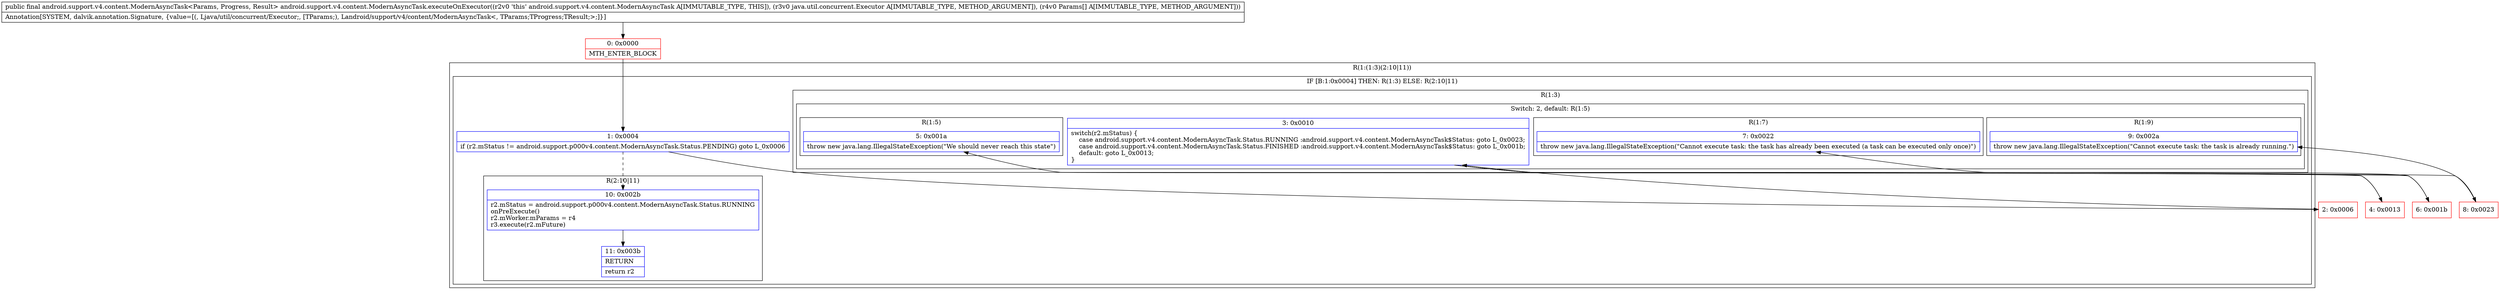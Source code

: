 digraph "CFG forandroid.support.v4.content.ModernAsyncTask.executeOnExecutor(Ljava\/util\/concurrent\/Executor;[Ljava\/lang\/Object;)Landroid\/support\/v4\/content\/ModernAsyncTask;" {
subgraph cluster_Region_1653950138 {
label = "R(1:(1:3)(2:10|11))";
node [shape=record,color=blue];
subgraph cluster_IfRegion_2045021128 {
label = "IF [B:1:0x0004] THEN: R(1:3) ELSE: R(2:10|11)";
node [shape=record,color=blue];
Node_1 [shape=record,label="{1\:\ 0x0004|if (r2.mStatus != android.support.p000v4.content.ModernAsyncTask.Status.PENDING) goto L_0x0006\l}"];
subgraph cluster_Region_82485504 {
label = "R(1:3)";
node [shape=record,color=blue];
subgraph cluster_SwitchRegion_1340730212 {
label = "Switch: 2, default: R(1:5)";
node [shape=record,color=blue];
Node_3 [shape=record,label="{3\:\ 0x0010|switch(r2.mStatus) \{\l    case android.support.v4.content.ModernAsyncTask.Status.RUNNING :android.support.v4.content.ModernAsyncTask$Status: goto L_0x0023;\l    case android.support.v4.content.ModernAsyncTask.Status.FINISHED :android.support.v4.content.ModernAsyncTask$Status: goto L_0x001b;\l    default: goto L_0x0013;\l\}\l}"];
subgraph cluster_Region_117556405 {
label = "R(1:9)";
node [shape=record,color=blue];
Node_9 [shape=record,label="{9\:\ 0x002a|throw new java.lang.IllegalStateException(\"Cannot execute task: the task is already running.\")\l}"];
}
subgraph cluster_Region_1525065046 {
label = "R(1:7)";
node [shape=record,color=blue];
Node_7 [shape=record,label="{7\:\ 0x0022|throw new java.lang.IllegalStateException(\"Cannot execute task: the task has already been executed (a task can be executed only once)\")\l}"];
}
subgraph cluster_Region_190184875 {
label = "R(1:5)";
node [shape=record,color=blue];
Node_5 [shape=record,label="{5\:\ 0x001a|throw new java.lang.IllegalStateException(\"We should never reach this state\")\l}"];
}
}
}
subgraph cluster_Region_191337838 {
label = "R(2:10|11)";
node [shape=record,color=blue];
Node_10 [shape=record,label="{10\:\ 0x002b|r2.mStatus = android.support.p000v4.content.ModernAsyncTask.Status.RUNNING\lonPreExecute()\lr2.mWorker.mParams = r4\lr3.execute(r2.mFuture)\l}"];
Node_11 [shape=record,label="{11\:\ 0x003b|RETURN\l|return r2\l}"];
}
}
}
Node_0 [shape=record,color=red,label="{0\:\ 0x0000|MTH_ENTER_BLOCK\l}"];
Node_2 [shape=record,color=red,label="{2\:\ 0x0006}"];
Node_4 [shape=record,color=red,label="{4\:\ 0x0013}"];
Node_6 [shape=record,color=red,label="{6\:\ 0x001b}"];
Node_8 [shape=record,color=red,label="{8\:\ 0x0023}"];
MethodNode[shape=record,label="{public final android.support.v4.content.ModernAsyncTask\<Params, Progress, Result\> android.support.v4.content.ModernAsyncTask.executeOnExecutor((r2v0 'this' android.support.v4.content.ModernAsyncTask A[IMMUTABLE_TYPE, THIS]), (r3v0 java.util.concurrent.Executor A[IMMUTABLE_TYPE, METHOD_ARGUMENT]), (r4v0 Params[] A[IMMUTABLE_TYPE, METHOD_ARGUMENT]))  | Annotation[SYSTEM, dalvik.annotation.Signature, \{value=[(, Ljava\/util\/concurrent\/Executor;, [TParams;), Landroid\/support\/v4\/content\/ModernAsyncTask\<, TParams;TProgress;TResult;\>;]\}]\l}"];
MethodNode -> Node_0;
Node_1 -> Node_2;
Node_1 -> Node_10[style=dashed];
Node_3 -> Node_4;
Node_3 -> Node_6;
Node_3 -> Node_8;
Node_10 -> Node_11;
Node_0 -> Node_1;
Node_2 -> Node_3;
Node_4 -> Node_5;
Node_6 -> Node_7;
Node_8 -> Node_9;
}

